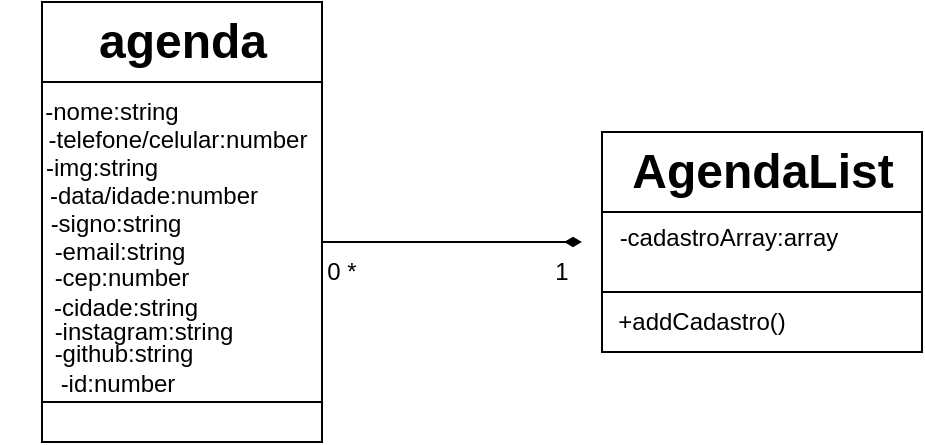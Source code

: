 <mxfile>
    <diagram id="cAeEjwDc8Da46WBYSmde" name="Página-1">
        <mxGraphModel dx="576" dy="432" grid="1" gridSize="10" guides="1" tooltips="1" connect="1" arrows="1" fold="1" page="1" pageScale="1" pageWidth="827" pageHeight="1169" math="0" shadow="0">
            <root>
                <mxCell id="0"/>
                <mxCell id="1" parent="0"/>
                <mxCell id="2" value="" style="rounded=0;whiteSpace=wrap;html=1;" vertex="1" parent="1">
                    <mxGeometry x="160" y="80" width="140" height="220" as="geometry"/>
                </mxCell>
                <mxCell id="3" value="" style="rounded=0;whiteSpace=wrap;html=1;" vertex="1" parent="1">
                    <mxGeometry x="160" y="80" width="140" height="40" as="geometry"/>
                </mxCell>
                <mxCell id="19" style="edgeStyle=none;html=1;exitX=1;exitY=0.5;exitDx=0;exitDy=0;endArrow=diamondThin;endFill=1;" edge="1" parent="1" source="4">
                    <mxGeometry relative="1" as="geometry">
                        <mxPoint x="430" y="200" as="targetPoint"/>
                    </mxGeometry>
                </mxCell>
                <mxCell id="4" value="" style="rounded=0;whiteSpace=wrap;html=1;" vertex="1" parent="1">
                    <mxGeometry x="160" y="120" width="140" height="160" as="geometry"/>
                </mxCell>
                <mxCell id="7" value="agenda" style="text;strokeColor=none;fillColor=none;html=1;fontSize=24;fontStyle=1;verticalAlign=middle;align=center;" vertex="1" parent="1">
                    <mxGeometry x="180" y="80" width="100" height="40" as="geometry"/>
                </mxCell>
                <mxCell id="8" value="-nome:string" style="text;html=1;strokeColor=none;fillColor=none;align=center;verticalAlign=middle;whiteSpace=wrap;rounded=0;" vertex="1" parent="1">
                    <mxGeometry x="160" y="120" width="70" height="30" as="geometry"/>
                </mxCell>
                <mxCell id="9" value="-telefone/celular:number" style="text;html=1;strokeColor=none;fillColor=none;align=center;verticalAlign=middle;whiteSpace=wrap;rounded=0;" vertex="1" parent="1">
                    <mxGeometry x="158" y="134" width="140" height="30" as="geometry"/>
                </mxCell>
                <mxCell id="10" value="-img:string" style="text;html=1;strokeColor=none;fillColor=none;align=center;verticalAlign=middle;whiteSpace=wrap;rounded=0;" vertex="1" parent="1">
                    <mxGeometry x="160" y="148" width="60" height="30" as="geometry"/>
                </mxCell>
                <mxCell id="11" value="-data/idade:number" style="text;html=1;strokeColor=none;fillColor=none;align=center;verticalAlign=middle;whiteSpace=wrap;rounded=0;" vertex="1" parent="1">
                    <mxGeometry x="161" y="162" width="110" height="30" as="geometry"/>
                </mxCell>
                <mxCell id="12" value="-signo:string" style="text;html=1;strokeColor=none;fillColor=none;align=center;verticalAlign=middle;whiteSpace=wrap;rounded=0;" vertex="1" parent="1">
                    <mxGeometry x="157" y="176" width="80" height="30" as="geometry"/>
                </mxCell>
                <mxCell id="13" value="-email:string" style="text;html=1;strokeColor=none;fillColor=none;align=center;verticalAlign=middle;whiteSpace=wrap;rounded=0;" vertex="1" parent="1">
                    <mxGeometry x="139" y="190" width="120" height="30" as="geometry"/>
                </mxCell>
                <mxCell id="14" value="-cep:number" style="text;html=1;strokeColor=none;fillColor=none;align=center;verticalAlign=middle;whiteSpace=wrap;rounded=0;" vertex="1" parent="1">
                    <mxGeometry x="150" y="203" width="100" height="30" as="geometry"/>
                </mxCell>
                <mxCell id="15" value="-cidade:string" style="text;html=1;strokeColor=none;fillColor=none;align=center;verticalAlign=middle;whiteSpace=wrap;rounded=0;" vertex="1" parent="1">
                    <mxGeometry x="157" y="218" width="90" height="30" as="geometry"/>
                </mxCell>
                <mxCell id="16" value="-instagram:string" style="text;html=1;strokeColor=none;fillColor=none;align=center;verticalAlign=middle;whiteSpace=wrap;rounded=0;" vertex="1" parent="1">
                    <mxGeometry x="156" y="230" width="110" height="30" as="geometry"/>
                </mxCell>
                <mxCell id="17" value="-github:string" style="text;html=1;strokeColor=none;fillColor=none;align=center;verticalAlign=middle;whiteSpace=wrap;rounded=0;" vertex="1" parent="1">
                    <mxGeometry x="161" y="241" width="80" height="30" as="geometry"/>
                </mxCell>
                <mxCell id="18" value="-id:number" style="text;html=1;strokeColor=none;fillColor=none;align=center;verticalAlign=middle;whiteSpace=wrap;rounded=0;" vertex="1" parent="1">
                    <mxGeometry x="168" y="256" width="60" height="30" as="geometry"/>
                </mxCell>
                <mxCell id="26" value="+addCadastro()" style="text;html=1;strokeColor=none;fillColor=none;align=center;verticalAlign=middle;whiteSpace=wrap;rounded=0;" vertex="1" parent="1">
                    <mxGeometry x="420" y="160" width="140" height="30" as="geometry"/>
                </mxCell>
                <mxCell id="20" value="" style="rounded=0;whiteSpace=wrap;html=1;container=0;" vertex="1" parent="1">
                    <mxGeometry x="440" y="145" width="160" height="110" as="geometry"/>
                </mxCell>
                <mxCell id="21" value="" style="rounded=0;whiteSpace=wrap;html=1;container=0;" vertex="1" parent="1">
                    <mxGeometry x="440" y="145" width="160" height="40" as="geometry"/>
                </mxCell>
                <mxCell id="22" value="" style="rounded=0;whiteSpace=wrap;html=1;container=0;" vertex="1" parent="1">
                    <mxGeometry x="440" y="185" width="160" height="40" as="geometry"/>
                </mxCell>
                <mxCell id="24" value="AgendaList" style="text;strokeColor=none;fillColor=none;html=1;fontSize=24;fontStyle=1;verticalAlign=middle;align=center;container=0;" vertex="1" parent="1">
                    <mxGeometry x="470" y="145" width="100" height="40" as="geometry"/>
                </mxCell>
                <mxCell id="25" value="-cadastroArray:array" style="text;html=1;strokeColor=none;fillColor=none;align=center;verticalAlign=middle;whiteSpace=wrap;rounded=0;container=0;" vertex="1" parent="1">
                    <mxGeometry x="430" y="181" width="147" height="34" as="geometry"/>
                </mxCell>
                <mxCell id="29" value="+addCadastro()" style="text;html=1;strokeColor=none;fillColor=none;align=center;verticalAlign=middle;whiteSpace=wrap;rounded=0;container=0;" vertex="1" parent="1">
                    <mxGeometry x="460" y="225" width="60" height="30" as="geometry"/>
                </mxCell>
                <mxCell id="33" value="0 *" style="text;html=1;strokeColor=none;fillColor=none;align=center;verticalAlign=middle;whiteSpace=wrap;rounded=0;" vertex="1" parent="1">
                    <mxGeometry x="280" y="200" width="60" height="30" as="geometry"/>
                </mxCell>
                <mxCell id="34" value="1" style="text;html=1;strokeColor=none;fillColor=none;align=center;verticalAlign=middle;whiteSpace=wrap;rounded=0;" vertex="1" parent="1">
                    <mxGeometry x="390" y="200" width="60" height="30" as="geometry"/>
                </mxCell>
            </root>
        </mxGraphModel>
    </diagram>
</mxfile>
